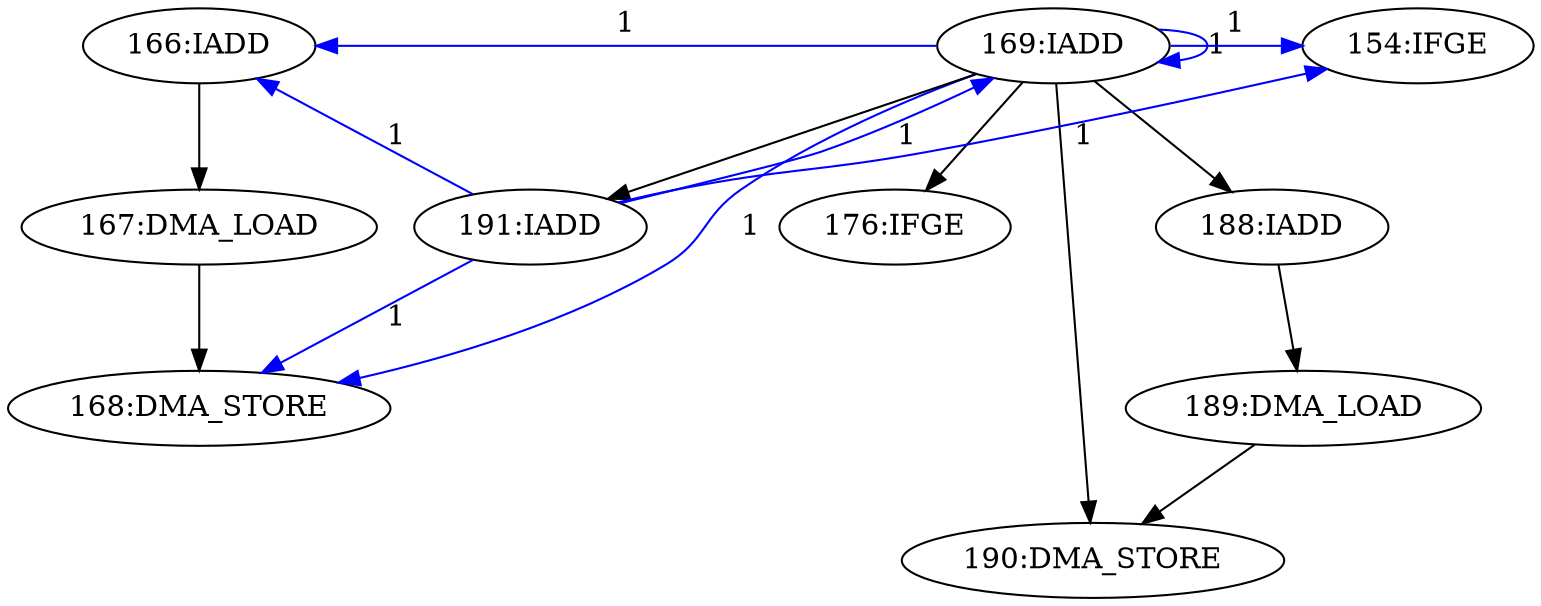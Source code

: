 digraph depgraph {
n0 [label="168:DMA_STORE"];
n1 [label="167:DMA_LOAD"];
n1 -> n0;
n2 [label="176:IFGE"];
n3 [label="169:IADD"];
n3 -> n2;
n4 [label="190:DMA_STORE"];
n3 -> n4;
n5 [label="189:DMA_LOAD"];
n5 -> n4;
n6 [label="188:IADD"];
n3 -> n6;
n7 [label="166:IADD"];
n7 -> n1;
n6 -> n5;
n8 [label="191:IADD"];
n3 -> n8;
n3 -> n0 [constraint=false,color=blue,label="1"];
n9 [label="154:IFGE"];
n3 -> n9 [constraint=false,color=blue,label="1"];
n3 -> n3 [constraint=false,color=blue,label="1"];
n3 -> n7 [constraint=false,color=blue,label="1"];
n8 -> n0 [constraint=false,color=blue,label="1"];
n8 -> n9 [constraint=false,color=blue,label="1"];
n8 -> n3 [constraint=false,color=blue,label="1"];
n8 -> n7 [constraint=false,color=blue,label="1"];
}